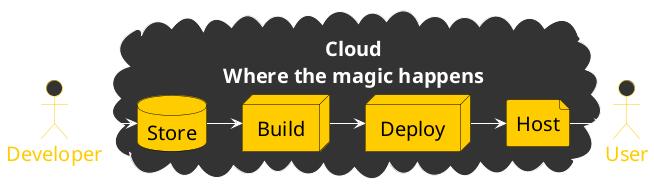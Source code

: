 @startuml

    skinparam backgroundColor transparent
    skinparam arrowColor #ffffff
'    skinparam handwritten true

'    skinparam ArrowColor #ffcc00
    skinparam rectangleBackgroundColor #333
    skinparam rectangleBorderColor #fff
    skinparam rectangleAttributeFontColor #fff
    skinparam rectangleFontColor #fff
    
    skinparam databaseBackgroundColor #ffcc00
    skinparam databaseBorderColor #000
    skinparam databaseAttributeFontColor #fff
    skinparam databaseFontColor #000
    skinparam databaseFontSize 20
    
    skinparam fileBackgroundColor #ffcc00
    skinparam fileBorderColor #000
    skinparam fileAttributeFontColor #fff
    skinparam fileFontColor #000
    skinparam fileFontSize 20
    
    skinparam nodeBackgroundColor #ffcc00
    skinparam nodeBorderColor #000
    skinparam nodeAttributeFontColor #fff
    skinparam nodeFontColor #000
    skinparam nodeFontSize 20
    
    skinparam actorBackgroundColor #333
    skinparam actorBorderColor #ffcc00
    skinparam actorAttributeFontColor #fff
    skinparam actorFontColor #ffcc00
    skinparam actorFontSize 20
    
    skinparam cloudBackgroundColor #333
    skinparam cloudBorderColor #fff
    skinparam cloudAttributeFontColor #fff
    skinparam cloudFontColor #fff
    skinparam cloudFontSize 20
    
    skinparam shadowing false

    actor Developer as dev
    actor User as user

    cloud "Cloud\nWhere the magic happens" {
        database Store as store
        node Build as build
        node Deploy as deploy
        file Host as host
    }

    dev -> store
    store -> build
    build -> deploy
    deploy -> host
    host -> user

@enduml